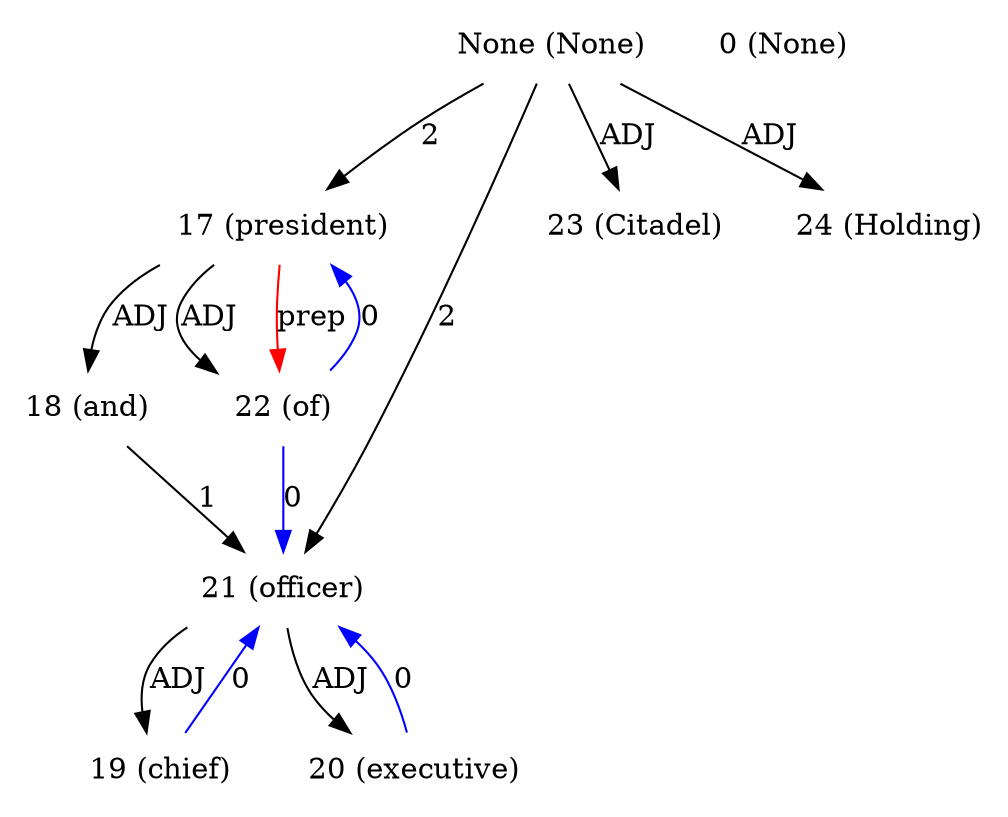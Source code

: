 digraph G{
edge [dir=forward]
node [shape=plaintext]

None [label="None (None)"]
None -> 17 [label="2"]
None -> 21 [label="2"]
None [label="None (None)"]
None -> 23 [label="ADJ"]
None -> 24 [label="ADJ"]
0 [label="0 (None)"]
17 [label="17 (president)"]
17 -> 18 [label="ADJ"]
17 -> 22 [label="ADJ"]
18 [label="18 (and)"]
18 -> 21 [label="1"]
19 [label="19 (chief)"]
19 -> 21 [label="0", color="blue"]
20 [label="20 (executive)"]
20 -> 21 [label="0", color="blue"]
21 [label="21 (officer)"]
21 -> 19 [label="ADJ"]
21 -> 20 [label="ADJ"]
22 [label="22 (of)"]
22 -> 21 [label="0", color="blue"]
22 -> 17 [label="0", color="blue"]
17 -> 22 [label="prep", color="red"]
23 [label="23 (Citadel)"]
24 [label="24 (Holding)"]
}
